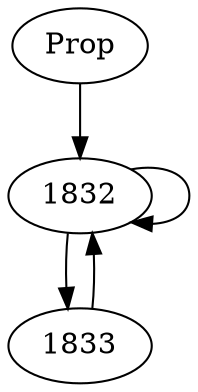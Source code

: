 // Induction Graph of ./tests/bj08amba2g1
digraph{
  Prop -> 1832
  1832 -> 1832
  1832 -> 1833
  1833 -> 1832
}